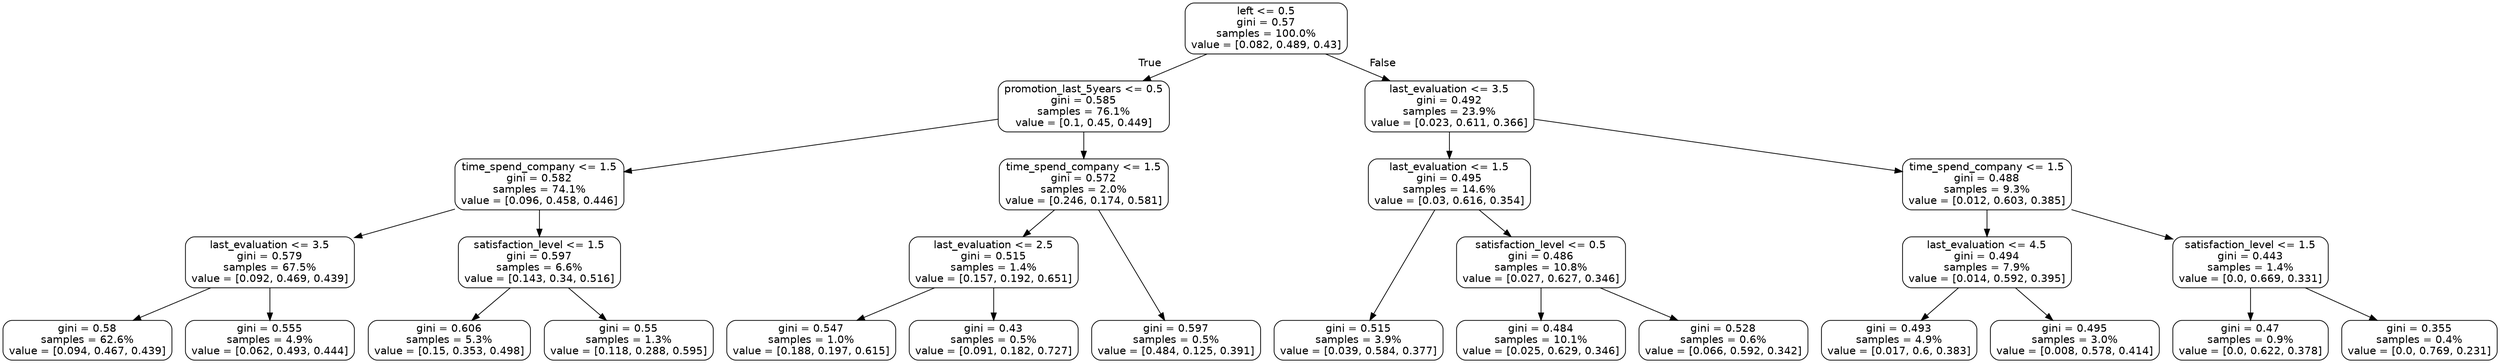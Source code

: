 digraph Tree {
node [shape=box, style="rounded", color="black", fontname=helvetica] ;
graph [ranksep=equally, splines=polyline] ;
edge [fontname=helvetica] ;
0 [label="left <= 0.5\ngini = 0.57\nsamples = 100.0%\nvalue = [0.082, 0.489, 0.43]"] ;
1 [label="promotion_last_5years <= 0.5\ngini = 0.585\nsamples = 76.1%\nvalue = [0.1, 0.45, 0.449]"] ;
0 -> 1 [labeldistance=2.5, labelangle=45, headlabel="True"] ;
2 [label="time_spend_company <= 1.5\ngini = 0.582\nsamples = 74.1%\nvalue = [0.096, 0.458, 0.446]"] ;
1 -> 2 ;
3 [label="last_evaluation <= 3.5\ngini = 0.579\nsamples = 67.5%\nvalue = [0.092, 0.469, 0.439]"] ;
2 -> 3 ;
4 [label="gini = 0.58\nsamples = 62.6%\nvalue = [0.094, 0.467, 0.439]"] ;
3 -> 4 ;
5 [label="gini = 0.555\nsamples = 4.9%\nvalue = [0.062, 0.493, 0.444]"] ;
3 -> 5 ;
6 [label="satisfaction_level <= 1.5\ngini = 0.597\nsamples = 6.6%\nvalue = [0.143, 0.34, 0.516]"] ;
2 -> 6 ;
7 [label="gini = 0.606\nsamples = 5.3%\nvalue = [0.15, 0.353, 0.498]"] ;
6 -> 7 ;
8 [label="gini = 0.55\nsamples = 1.3%\nvalue = [0.118, 0.288, 0.595]"] ;
6 -> 8 ;
9 [label="time_spend_company <= 1.5\ngini = 0.572\nsamples = 2.0%\nvalue = [0.246, 0.174, 0.581]"] ;
1 -> 9 ;
10 [label="last_evaluation <= 2.5\ngini = 0.515\nsamples = 1.4%\nvalue = [0.157, 0.192, 0.651]"] ;
9 -> 10 ;
11 [label="gini = 0.547\nsamples = 1.0%\nvalue = [0.188, 0.197, 0.615]"] ;
10 -> 11 ;
12 [label="gini = 0.43\nsamples = 0.5%\nvalue = [0.091, 0.182, 0.727]"] ;
10 -> 12 ;
13 [label="gini = 0.597\nsamples = 0.5%\nvalue = [0.484, 0.125, 0.391]"] ;
9 -> 13 ;
14 [label="last_evaluation <= 3.5\ngini = 0.492\nsamples = 23.9%\nvalue = [0.023, 0.611, 0.366]"] ;
0 -> 14 [labeldistance=2.5, labelangle=-45, headlabel="False"] ;
15 [label="last_evaluation <= 1.5\ngini = 0.495\nsamples = 14.6%\nvalue = [0.03, 0.616, 0.354]"] ;
14 -> 15 ;
16 [label="gini = 0.515\nsamples = 3.9%\nvalue = [0.039, 0.584, 0.377]"] ;
15 -> 16 ;
17 [label="satisfaction_level <= 0.5\ngini = 0.486\nsamples = 10.8%\nvalue = [0.027, 0.627, 0.346]"] ;
15 -> 17 ;
18 [label="gini = 0.484\nsamples = 10.1%\nvalue = [0.025, 0.629, 0.346]"] ;
17 -> 18 ;
19 [label="gini = 0.528\nsamples = 0.6%\nvalue = [0.066, 0.592, 0.342]"] ;
17 -> 19 ;
20 [label="time_spend_company <= 1.5\ngini = 0.488\nsamples = 9.3%\nvalue = [0.012, 0.603, 0.385]"] ;
14 -> 20 ;
21 [label="last_evaluation <= 4.5\ngini = 0.494\nsamples = 7.9%\nvalue = [0.014, 0.592, 0.395]"] ;
20 -> 21 ;
22 [label="gini = 0.493\nsamples = 4.9%\nvalue = [0.017, 0.6, 0.383]"] ;
21 -> 22 ;
23 [label="gini = 0.495\nsamples = 3.0%\nvalue = [0.008, 0.578, 0.414]"] ;
21 -> 23 ;
24 [label="satisfaction_level <= 1.5\ngini = 0.443\nsamples = 1.4%\nvalue = [0.0, 0.669, 0.331]"] ;
20 -> 24 ;
25 [label="gini = 0.47\nsamples = 0.9%\nvalue = [0.0, 0.622, 0.378]"] ;
24 -> 25 ;
26 [label="gini = 0.355\nsamples = 0.4%\nvalue = [0.0, 0.769, 0.231]"] ;
24 -> 26 ;
{rank=same ; 0} ;
{rank=same ; 1; 14} ;
{rank=same ; 2; 9; 15; 20} ;
{rank=same ; 3; 6; 10; 17; 21; 24} ;
{rank=same ; 4; 5; 7; 8; 11; 12; 13; 16; 18; 19; 22; 23; 25; 26} ;
}